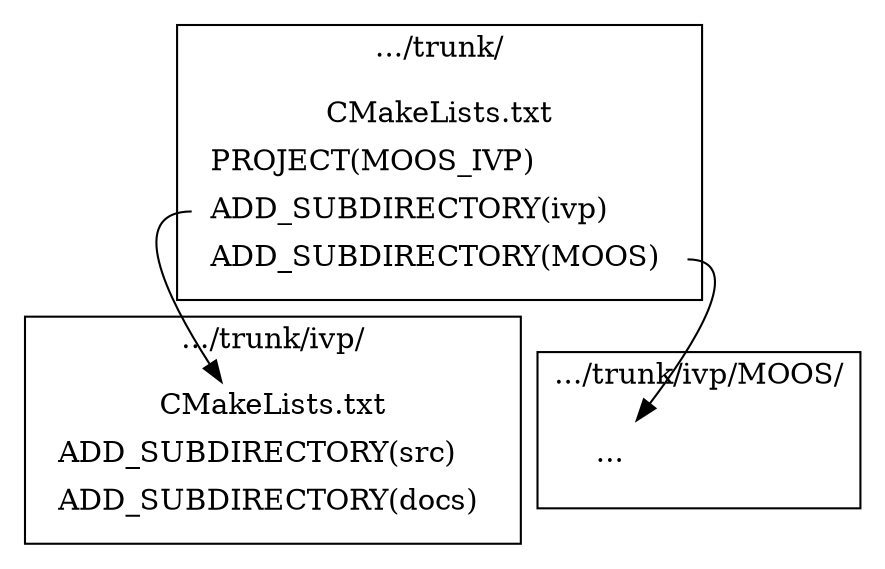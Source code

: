 digraph whole_graph {

//   graph[
//      rankdir = "LR"
//   ]

//      fillcolor=grey

   //===========================================================================

   subgraph cluster_dir1A {
      rankdir = "LR"

      label=".../trunk/"

      node_cmakelists1A_content [
         label = "{<f0> CMakeLists.txt | <f1> PROJECT(MOOS_IVP) \l | <f2> ADD_SUBDIRECTORY(ivp) \l | <f3> ADD_SUBDIRECTORY(MOOS) \l }"
         shape = "record"
         style=filled
         color=white
      ];
   }

   node_cmakelists1A_content:f2 -> node_cmakelists2A_content
   node_cmakelists1A_content:f3 -> node_dir2_MOOS_content

   //===========================================================================

   subgraph cluster_dir2_MOOS {

      label=".../trunk/ivp/MOOS/"

      node_dir2_MOOS_content [
         label="..."
         color=white
      ]

   }


   //===========================================================================

   subgraph cluster_dir2A {

      label=".../trunk/ivp/"

      node_cmakelists2A_content [
         label = "{<f0> CMakeLists.txt | <f1> ADD_SUBDIRECTORY(src) \l | <f2> ADD_SUBDIRECTORY(docs) \l  }"
         shape = "record"
         style=filled
         color=white
      ];

   }

/*

   node_cmakelists2A_content:f1 -> node_cmakelists3A_content
   node_cmakelists2A_content:f2 -> node_dir3_docs_content


   //===========================================================================

   subgraph cluster_dir3_docs {

      label=".../trunk/ivp/docs/"

      node_dir3_docs_content [
         label="..."
         color=white
      ]

   }
   
   //===========================================================================


   subgraph cluster_dir3A {

      label=".../trunk/ivp/src/"

      node_cmakelists3A_content [
         label = "{<f0> CMakeLists.txt | <f1> ADD_SUBDIRECTORY(app_artfieldgenerator) \l | <f2> ADD_SUBDIRECTORY(app_cpaview) \l | <f3> ... | <f4> ADD_SUBDIRECTORY(uXMS) \l}"
         shape = "record"
         style=filled,rounded
         fillcolor=white
      ];

   }

   node_cmakelists3A_content:f1 -> node_cmakelists4_app_artfieldgenerator_content
   node_cmakelists3A_content:f2 -> node_cmakelists4_app_cpaview_content
   node_cmakelists3A_content:f3 -> node_dir4_etc[style=invis]
   node_cmakelists3A_content:f4 -> node_cmakelists4_uXMS_content

   //===========================================================================

   node_dir4_etc [
      label="..."
      color=white
   ]

   //===========================================================================

   subgraph cluster_dir4_app_artfieldgenerator {
      label=".../trunk/ivp/src/app_artfieldgenerator/"
      rankdir = "LR"
     

      node_cmakelists4_app_artfieldgenerator_content [
         label = "{<f0> CMakeLists.txt | <f1> FILE(GLOB SRC *.cpp) \l | ... | <f2> ADD_EXECUTABLE(artfieldgenerator $\{SRC\}) \l | ...}"
         shape = "record"
         style=filled,rounded
         fillcolor=white
      ];

      node_app_artfieldgenerator_artfieldgeneratorMain_cpp [
         label="artfieldgeneratorMain.cpp"
      ]

      node_cmakelists4_app_artfieldgenerator_content:f1 -> node_app_artfieldgenerator_artfieldgeneratorMain_cpp

   }


   //===========================================================================

   subgraph cluster_dir4_app_cpaview {
      label=".../trunk/ivp/src/app_cpaview/"
      rankdir = "LR"
     

      node_cmakelists4_app_cpaview_content [
         label = "{<f0> CMakeLists.txt | <f1> FILE(GLOB SRC *.cpp) \l | ... | <f2> ADD_EXECUTABLE(cpaview $\{SRC\}) \l | ...}"
         shape = "record"
         style=filled,rounded
         fillcolor=white
      ];

      node_app_cpaview_AOF_AvoidCollisionRC_cpp [
         label="AOF_AvoidCollisionRC.cpp"
      ]

      node_app_cpaview_etc_cpp [
         label="..."
         color=white
      ]

      node_app_cpaview_AOF_main_cpp [
         label="main.cpp"
      ]

      node_cmakelists4_app_cpaview_content:f1->node_app_cpaview_AOF_AvoidCollisionRC_cpp
      node_cmakelists4_app_cpaview_content:f1->node_app_cpaview_etc_cpp[style=invis]
      node_cmakelists4_app_cpaview_content:f1->node_app_cpaview_AOF_main_cpp
   }


   //===========================================================================

   subgraph cluster_dir4_uXMS {
      label=".../trunk/ivp/src/uXMS/"
      rankdir = "LR"
     

      node_cmakelists4_uXMS_content [
         label = "{<f0> CMakeLists.txt | <f1> FILE(GLOB SRC *.cpp) \l | ... | <f2> ADD_EXECUTABLE(uXMS $\{SRC\}) \l | ...}"
         shape = "record"
         style=filled,rounded
         fillcolor=white
      ];

      node_uXMS_uXMSMain_cpp [
         label="uXMSMain.cpp"
      ]

      node_uXMS_XMS_cpp [
         label="XMS.cpp"
      ]

      node_cmakelists4_uXMS_content:f1->node_uXMS_uXMSMain_cpp
      node_cmakelists4_uXMS_content:f1->node_uXMS_XMS_cpp
   }
*/
}